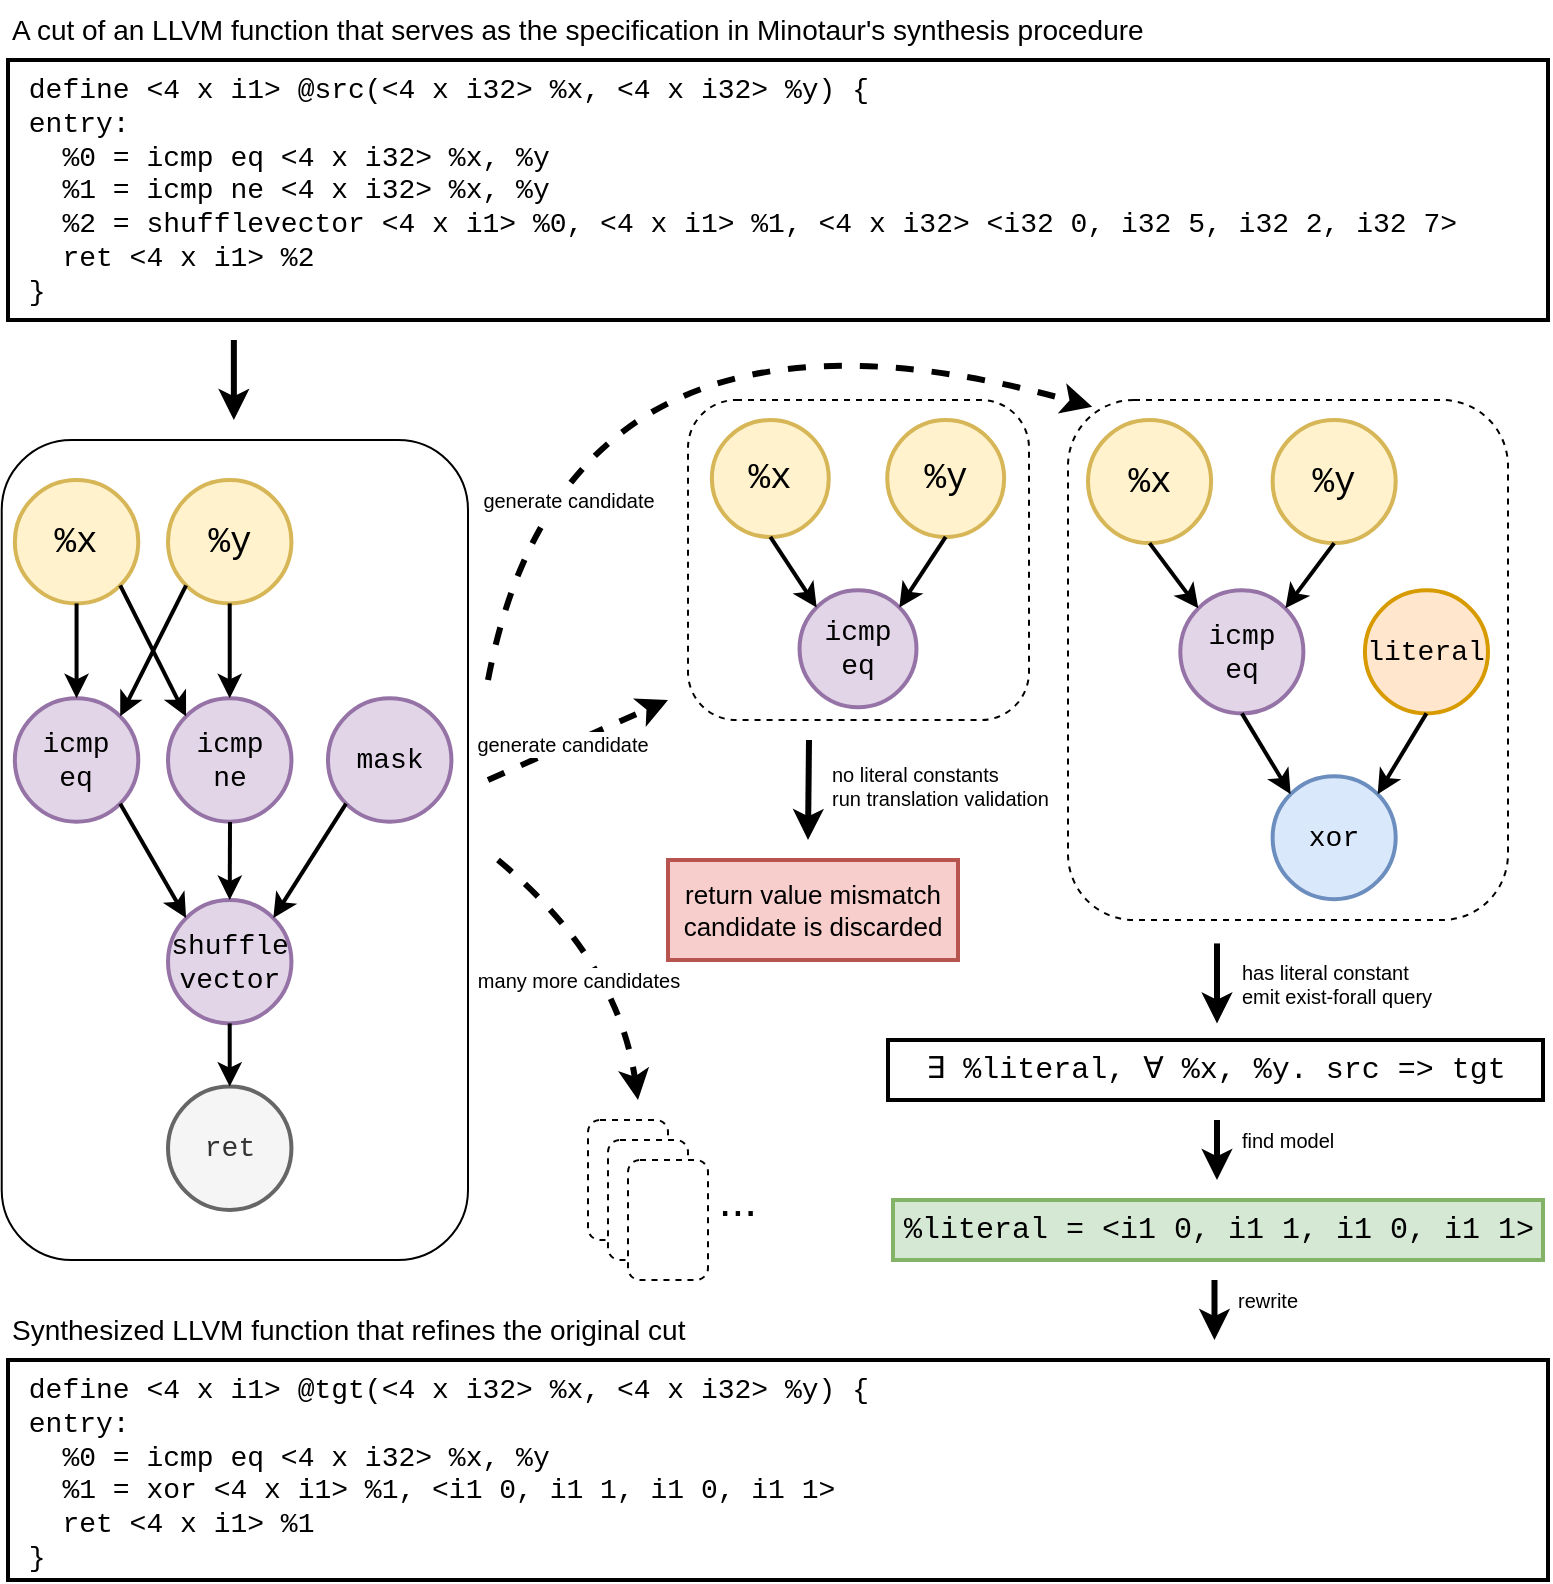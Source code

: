 <mxfile version="22.1.2" type="device">
  <diagram name="Page-1" id="1VRC2q2bQLJz0AdDCru2">
    <mxGraphModel dx="851" dy="743" grid="1" gridSize="10" guides="1" tooltips="1" connect="1" arrows="1" fold="1" page="1" pageScale="1" pageWidth="850" pageHeight="1100" math="0" shadow="0">
      <root>
        <mxCell id="0" />
        <mxCell id="1" parent="0" />
        <mxCell id="6MzHVBXv33oPtRZ-CpsC-39" value="" style="endArrow=classic;html=1;rounded=0;strokeWidth=3;dashed=1;verticalAlign=bottom;" parent="1" edge="1">
          <mxGeometry relative="1" as="geometry">
            <mxPoint x="280" y="410" as="sourcePoint" />
            <mxPoint x="370" y="370" as="targetPoint" />
          </mxGeometry>
        </mxCell>
        <mxCell id="6MzHVBXv33oPtRZ-CpsC-42" value="&lt;font style=&quot;font-size: 10px;&quot;&gt;generate candidate&lt;/font&gt;" style="edgeLabel;html=1;align=center;verticalAlign=bottom;resizable=0;points=[];rotation=0;" parent="6MzHVBXv33oPtRZ-CpsC-39" vertex="1" connectable="0">
          <mxGeometry y="-1" relative="1" as="geometry">
            <mxPoint x="-8" y="9" as="offset" />
          </mxGeometry>
        </mxCell>
        <mxCell id="clpaJocxuM_yP_q-SSFf-39" value="" style="rounded=1;whiteSpace=wrap;html=1;fillColor=none;" parent="1" vertex="1">
          <mxGeometry x="36.86" y="240" width="233.14" height="410" as="geometry" />
        </mxCell>
        <mxCell id="6MzHVBXv33oPtRZ-CpsC-58" value="" style="endArrow=classic;html=1;rounded=0;strokeWidth=3;" parent="1" edge="1">
          <mxGeometry relative="1" as="geometry">
            <mxPoint x="644.5" y="491.71" as="sourcePoint" />
            <mxPoint x="644.5" y="531.71" as="targetPoint" />
          </mxGeometry>
        </mxCell>
        <mxCell id="6MzHVBXv33oPtRZ-CpsC-60" value="&lt;div style=&quot;font-size: 10px;&quot;&gt;&lt;font style=&quot;font-size: 10px;&quot;&gt;has literal constant&lt;/font&gt;&lt;/div&gt;&lt;font style=&quot;font-size: 10px;&quot;&gt;emit exist-forall query&lt;/font&gt;" style="edgeLabel;html=1;align=left;verticalAlign=middle;resizable=0;points=[];fontSize=10;" parent="6MzHVBXv33oPtRZ-CpsC-58" vertex="1" connectable="0">
          <mxGeometry y="-1" relative="1" as="geometry">
            <mxPoint x="11" as="offset" />
          </mxGeometry>
        </mxCell>
        <mxCell id="6MzHVBXv33oPtRZ-CpsC-61" value="∃ %literal, ∀ %x, %y. src =&gt; tgt" style="text;whiteSpace=wrap;fontFamily=Courier New;fontSize=15;strokeColor=default;rounded=0;verticalAlign=middle;align=center;strokeWidth=2;" parent="1" vertex="1">
          <mxGeometry x="480" y="540" width="327.5" height="30" as="geometry" />
        </mxCell>
        <mxCell id="6MzHVBXv33oPtRZ-CpsC-66" value="" style="endArrow=classic;html=1;rounded=0;strokeWidth=3;" parent="1" edge="1">
          <mxGeometry relative="1" as="geometry">
            <mxPoint x="644.5" y="580" as="sourcePoint" />
            <mxPoint x="644.5" y="610" as="targetPoint" />
          </mxGeometry>
        </mxCell>
        <mxCell id="6MzHVBXv33oPtRZ-CpsC-68" value="&lt;font style=&quot;font-size: 10px;&quot;&gt;find model&lt;/font&gt;" style="edgeLabel;html=1;align=left;verticalAlign=middle;resizable=0;points=[];fontSize=10;" parent="6MzHVBXv33oPtRZ-CpsC-66" vertex="1" connectable="0">
          <mxGeometry y="-1" relative="1" as="geometry">
            <mxPoint x="11" y="-5" as="offset" />
          </mxGeometry>
        </mxCell>
        <mxCell id="6MzHVBXv33oPtRZ-CpsC-69" value="%literal = &lt;i1 0, i1 1, i1 0, i1 1&gt;" style="text;whiteSpace=wrap;fontFamily=Courier New;fontSize=15;strokeColor=#82b366;align=center;verticalAlign=middle;strokeWidth=2;fillColor=#d5e8d4;" parent="1" vertex="1">
          <mxGeometry x="482.5" y="620" width="325" height="30" as="geometry" />
        </mxCell>
        <mxCell id="6MzHVBXv33oPtRZ-CpsC-70" value=" define &lt;4 x i1&gt; @tgt(&lt;4 x i32&gt; %x, &lt;4 x i32&gt; %y) {&#xa; entry:&#xa;   %0 = icmp eq &lt;4 x i32&gt; %x, %y&#xa;   %1 = xor &lt;4 x i1&gt; %1, &lt;i1 0, i1 1, i1 0, i1 1&gt;&#xa;   ret &lt;4 x i1&gt; %1&#xa; }" style="text;whiteSpace=wrap;fontFamily=Courier New;fontSize=14;rounded=0;strokeColor=default;strokeWidth=2;" parent="1" vertex="1">
          <mxGeometry x="40" y="700" width="770" height="110" as="geometry" />
        </mxCell>
        <mxCell id="8LxSKqHP3K_tZCFsTD24-1" value=" define &lt;4 x i1&gt; @src(&lt;4 x i32&gt; %x, &lt;4 x i32&gt; %y) {&#xa; entry:&#xa;   %0 = icmp eq &lt;4 x i32&gt; %x, %y&#xa;   %1 = icmp ne &lt;4 x i32&gt; %x, %y&#xa;   %2 = shufflevector &lt;4 x i1&gt; %0, &lt;4 x i1&gt; %1, &lt;4 x i32&gt; &lt;i32 0, i32 5, i32 2, i32 7&gt;&#xa;   ret &lt;4 x i1&gt; %2&#xa; }" style="text;whiteSpace=wrap;fontFamily=Courier New;fontSize=14;strokeColor=default;spacingLeft=0;perimeterSpacing=0;strokeWidth=2;" parent="1" vertex="1">
          <mxGeometry x="40" y="50" width="770" height="130" as="geometry" />
        </mxCell>
        <mxCell id="8LxSKqHP3K_tZCFsTD24-5" value="rewrite" style="endArrow=classic;html=1;rounded=0;strokeWidth=3;fontSize=10;align=left;" parent="1" edge="1">
          <mxGeometry x="-0.333" y="10" relative="1" as="geometry">
            <mxPoint x="643.25" y="660" as="sourcePoint" />
            <mxPoint x="643.25" y="690" as="targetPoint" />
            <mxPoint as="offset" />
          </mxGeometry>
        </mxCell>
        <mxCell id="8LxSKqHP3K_tZCFsTD24-9" value="" style="endArrow=classic;html=1;rounded=0;strokeWidth=3;" parent="1" edge="1">
          <mxGeometry relative="1" as="geometry">
            <mxPoint x="152.93" y="190" as="sourcePoint" />
            <mxPoint x="152.93" y="230" as="targetPoint" />
          </mxGeometry>
        </mxCell>
        <mxCell id="clpaJocxuM_yP_q-SSFf-2" value="" style="group" parent="1" vertex="1" connectable="0">
          <mxGeometry x="580" y="230" width="210" height="250" as="geometry" />
        </mxCell>
        <mxCell id="clpaJocxuM_yP_q-SSFf-26" value="" style="rounded=1;whiteSpace=wrap;html=1;fillStyle=solid;fillColor=none;dashed=1;" parent="clpaJocxuM_yP_q-SSFf-2" vertex="1">
          <mxGeometry x="-10" y="-10" width="220" height="260" as="geometry" />
        </mxCell>
        <mxCell id="6MzHVBXv33oPtRZ-CpsC-33" value="&lt;font style=&quot;font-size: 18px;&quot;&gt;%x&lt;/font&gt;" style="ellipse;whiteSpace=wrap;html=1;aspect=fixed;fontFamily=Courier New;fontSize=16;strokeWidth=2;fillColor=#fff2cc;strokeColor=#d6b656;" parent="clpaJocxuM_yP_q-SSFf-2" vertex="1">
          <mxGeometry width="61.538" height="61.538" as="geometry" />
        </mxCell>
        <mxCell id="6MzHVBXv33oPtRZ-CpsC-44" value="icmp&lt;div&gt;eq&lt;/div&gt;" style="ellipse;whiteSpace=wrap;html=1;aspect=fixed;fontFamily=Courier New;fontSize=14;strokeWidth=2;fillColor=#e1d5e7;strokeColor=#9673a6;" parent="clpaJocxuM_yP_q-SSFf-2" vertex="1">
          <mxGeometry x="46.154" y="85.161" width="61.538" height="61.538" as="geometry" />
        </mxCell>
        <mxCell id="6MzHVBXv33oPtRZ-CpsC-45" value="xor" style="ellipse;whiteSpace=wrap;html=1;aspect=fixed;fontFamily=Courier New;fontSize=14;strokeWidth=2;fillColor=#dae8fc;strokeColor=#6c8ebf;" parent="clpaJocxuM_yP_q-SSFf-2" vertex="1">
          <mxGeometry x="92.308" y="178.065" width="61.538" height="61.538" as="geometry" />
        </mxCell>
        <mxCell id="6MzHVBXv33oPtRZ-CpsC-46" value="" style="endArrow=classic;html=1;rounded=0;entryX=0;entryY=0;entryDx=0;entryDy=0;strokeWidth=2;exitX=0.5;exitY=1;exitDx=0;exitDy=0;" parent="clpaJocxuM_yP_q-SSFf-2" source="6MzHVBXv33oPtRZ-CpsC-33" target="6MzHVBXv33oPtRZ-CpsC-44" edge="1">
          <mxGeometry width="50" height="50" relative="1" as="geometry">
            <mxPoint x="30.769" y="38.71" as="sourcePoint" />
            <mxPoint x="38.462" y="94.452" as="targetPoint" />
          </mxGeometry>
        </mxCell>
        <mxCell id="6MzHVBXv33oPtRZ-CpsC-49" value="" style="endArrow=classic;html=1;rounded=0;strokeWidth=2;exitX=0.5;exitY=1;exitDx=0;exitDy=0;entryX=0;entryY=0;entryDx=0;entryDy=0;" parent="clpaJocxuM_yP_q-SSFf-2" source="6MzHVBXv33oPtRZ-CpsC-44" target="6MzHVBXv33oPtRZ-CpsC-45" edge="1">
          <mxGeometry width="50" height="50" relative="1" as="geometry">
            <mxPoint x="76.538" y="147.097" as="sourcePoint" />
            <mxPoint x="115.385" y="178.065" as="targetPoint" />
          </mxGeometry>
        </mxCell>
        <mxCell id="6MzHVBXv33oPtRZ-CpsC-54" value="&lt;font style=&quot;font-size: 18px;&quot;&gt;%y&lt;/font&gt;" style="ellipse;whiteSpace=wrap;html=1;aspect=fixed;fontFamily=Courier New;fontSize=14;strokeWidth=2;fillColor=#fff2cc;strokeColor=#d6b656;" parent="clpaJocxuM_yP_q-SSFf-2" vertex="1">
          <mxGeometry x="92.308" width="61.538" height="61.538" as="geometry" />
        </mxCell>
        <mxCell id="6MzHVBXv33oPtRZ-CpsC-55" value="" style="endArrow=classic;html=1;rounded=0;entryX=1;entryY=0;entryDx=0;entryDy=0;strokeWidth=2;exitX=0.5;exitY=1;exitDx=0;exitDy=0;" parent="clpaJocxuM_yP_q-SSFf-2" source="6MzHVBXv33oPtRZ-CpsC-54" target="6MzHVBXv33oPtRZ-CpsC-44" edge="1">
          <mxGeometry width="50" height="50" relative="1" as="geometry">
            <mxPoint x="30.769" y="54.194" as="sourcePoint" />
            <mxPoint x="84.615" y="92.903" as="targetPoint" />
          </mxGeometry>
        </mxCell>
        <mxCell id="6MzHVBXv33oPtRZ-CpsC-56" value="literal" style="ellipse;whiteSpace=wrap;html=1;aspect=fixed;fontFamily=Courier New;fontSize=14;strokeWidth=2;fillColor=#ffe6cc;strokeColor=#d79b00;" parent="clpaJocxuM_yP_q-SSFf-2" vertex="1">
          <mxGeometry x="138.462" y="85.161" width="61.538" height="61.538" as="geometry" />
        </mxCell>
        <mxCell id="6MzHVBXv33oPtRZ-CpsC-57" value="" style="endArrow=classic;html=1;rounded=0;strokeWidth=2;exitX=0.5;exitY=1;exitDx=0;exitDy=0;entryX=1;entryY=0;entryDx=0;entryDy=0;" parent="clpaJocxuM_yP_q-SSFf-2" source="6MzHVBXv33oPtRZ-CpsC-56" target="6MzHVBXv33oPtRZ-CpsC-45" edge="1">
          <mxGeometry width="50" height="50" relative="1" as="geometry">
            <mxPoint x="84.231" y="154.839" as="sourcePoint" />
            <mxPoint x="143.846" y="178.065" as="targetPoint" />
          </mxGeometry>
        </mxCell>
        <mxCell id="clpaJocxuM_yP_q-SSFf-7" value="" style="group;fillColor=none;" parent="1" vertex="1" connectable="0">
          <mxGeometry x="375" y="230" width="255" height="340" as="geometry" />
        </mxCell>
        <mxCell id="clpaJocxuM_yP_q-SSFf-18" value="" style="group;fillColor=none;fillStyle=dots;rounded=0;" parent="clpaJocxuM_yP_q-SSFf-7" vertex="1" connectable="0">
          <mxGeometry x="5" y="-10" width="170.5" height="160" as="geometry" />
        </mxCell>
        <mxCell id="clpaJocxuM_yP_q-SSFf-17" value="" style="rounded=1;whiteSpace=wrap;html=1;fillColor=none;dashed=1;" parent="clpaJocxuM_yP_q-SSFf-18" vertex="1">
          <mxGeometry width="170.5" height="160" as="geometry" />
        </mxCell>
        <mxCell id="clpaJocxuM_yP_q-SSFf-8" value="&lt;font style=&quot;font-size: 18px;&quot;&gt;%x&lt;/font&gt;" style="ellipse;whiteSpace=wrap;html=1;aspect=fixed;fontFamily=Courier New;fontSize=16;strokeWidth=2;fillColor=#fff2cc;strokeColor=#d6b656;" parent="clpaJocxuM_yP_q-SSFf-18" vertex="1">
          <mxGeometry x="11.926" y="10.0" width="58.462" height="58.462" as="geometry" />
        </mxCell>
        <mxCell id="clpaJocxuM_yP_q-SSFf-9" value="icmp eq" style="ellipse;whiteSpace=wrap;html=1;aspect=fixed;fontFamily=Courier New;fontSize=14;strokeWidth=2;fillColor=#e1d5e7;strokeColor=#9673a6;" parent="clpaJocxuM_yP_q-SSFf-18" vertex="1">
          <mxGeometry x="55.772" y="95.16" width="58.462" height="58.462" as="geometry" />
        </mxCell>
        <mxCell id="clpaJocxuM_yP_q-SSFf-11" value="" style="endArrow=classic;html=1;rounded=0;entryX=0;entryY=0;entryDx=0;entryDy=0;strokeWidth=2;exitX=0.5;exitY=1;exitDx=0;exitDy=0;" parent="clpaJocxuM_yP_q-SSFf-18" source="clpaJocxuM_yP_q-SSFf-8" target="clpaJocxuM_yP_q-SSFf-9" edge="1">
          <mxGeometry width="50" height="50" relative="1" as="geometry">
            <mxPoint x="41.157" y="48.709" as="sourcePoint" />
            <mxPoint x="48.464" y="104.45" as="targetPoint" />
          </mxGeometry>
        </mxCell>
        <mxCell id="clpaJocxuM_yP_q-SSFf-13" value="&lt;font style=&quot;font-size: 18px;&quot;&gt;%y&lt;/font&gt;" style="ellipse;whiteSpace=wrap;html=1;aspect=fixed;fontFamily=Courier New;fontSize=14;strokeWidth=2;fillColor=#fff2cc;strokeColor=#d6b656;" parent="clpaJocxuM_yP_q-SSFf-18" vertex="1">
          <mxGeometry x="99.618" y="10.0" width="58.462" height="58.462" as="geometry" />
        </mxCell>
        <mxCell id="clpaJocxuM_yP_q-SSFf-14" value="" style="endArrow=classic;html=1;rounded=0;entryX=1;entryY=0;entryDx=0;entryDy=0;strokeWidth=2;exitX=0.5;exitY=1;exitDx=0;exitDy=0;" parent="clpaJocxuM_yP_q-SSFf-18" source="clpaJocxuM_yP_q-SSFf-13" target="clpaJocxuM_yP_q-SSFf-9" edge="1">
          <mxGeometry width="50" height="50" relative="1" as="geometry">
            <mxPoint x="41.157" y="64.193" as="sourcePoint" />
            <mxPoint x="92.311" y="102.902" as="targetPoint" />
          </mxGeometry>
        </mxCell>
        <mxCell id="clpaJocxuM_yP_q-SSFf-28" value="return value mismatch&#xa;candidate is discarded" style="text;whiteSpace=wrap;fontFamily=Helvetica;fontSize=13;strokeColor=#b85450;rounded=0;verticalAlign=middle;align=center;strokeWidth=2;fillColor=#f8cecc;" parent="clpaJocxuM_yP_q-SSFf-7" vertex="1">
          <mxGeometry x="-5" y="220" width="145" height="50" as="geometry" />
        </mxCell>
        <mxCell id="clpaJocxuM_yP_q-SSFf-21" value="" style="endArrow=classic;html=1;rounded=0;strokeWidth=3;" parent="clpaJocxuM_yP_q-SSFf-7" edge="1">
          <mxGeometry relative="1" as="geometry">
            <mxPoint x="65.5" y="160" as="sourcePoint" />
            <mxPoint x="65" y="210" as="targetPoint" />
          </mxGeometry>
        </mxCell>
        <mxCell id="clpaJocxuM_yP_q-SSFf-22" value="&lt;div style=&quot;font-size: 10px;&quot;&gt;&lt;font style=&quot;font-size: 10px;&quot;&gt;no literal constants&lt;/font&gt;&lt;/div&gt;&lt;div style=&quot;font-size: 10px;&quot;&gt;run translation validation&lt;/div&gt;" style="edgeLabel;html=1;align=left;verticalAlign=middle;resizable=0;points=[];" parent="clpaJocxuM_yP_q-SSFf-21" vertex="1" connectable="0">
          <mxGeometry y="-1" relative="1" as="geometry">
            <mxPoint x="11" y="-2" as="offset" />
          </mxGeometry>
        </mxCell>
        <mxCell id="6MzHVBXv33oPtRZ-CpsC-1" value="icmp&lt;div&gt;eq&lt;/div&gt;" style="ellipse;whiteSpace=wrap;html=1;aspect=fixed;fontFamily=Courier New;fontSize=14;strokeWidth=2;fillColor=#e1d5e7;strokeColor=#9673a6;" parent="1" vertex="1">
          <mxGeometry x="43.43" y="369.14" width="61.714" height="61.714" as="geometry" />
        </mxCell>
        <mxCell id="6MzHVBXv33oPtRZ-CpsC-2" value="icmp&lt;div&gt;ne&lt;/div&gt;" style="ellipse;whiteSpace=wrap;html=1;aspect=fixed;fontFamily=Courier New;fontSize=14;strokeWidth=2;fillColor=#e1d5e7;strokeColor=#9673a6;" parent="1" vertex="1">
          <mxGeometry x="120.002" y="369.14" width="61.714" height="61.714" as="geometry" />
        </mxCell>
        <mxCell id="6MzHVBXv33oPtRZ-CpsC-3" value="&lt;font style=&quot;font-size: 14px;&quot;&gt;shuffle&lt;/font&gt;&lt;div style=&quot;&quot;&gt;&lt;font style=&quot;font-size: 14px;&quot;&gt;vector&lt;/font&gt;&lt;/div&gt;" style="ellipse;whiteSpace=wrap;html=1;aspect=fixed;fontFamily=Courier New;fontSize=14;strokeWidth=2;fillColor=#e1d5e7;strokeColor=#9673a6;" parent="1" vertex="1">
          <mxGeometry x="120.002" y="469.996" width="61.714" height="61.714" as="geometry" />
        </mxCell>
        <mxCell id="6MzHVBXv33oPtRZ-CpsC-8" value="&lt;font style=&quot;font-size: 18px;&quot;&gt;%x&lt;/font&gt;" style="ellipse;whiteSpace=wrap;html=1;aspect=fixed;fontFamily=Courier New;fontSize=16;strokeWidth=2;fillColor=#fff2cc;strokeColor=#d6b656;" parent="1" vertex="1">
          <mxGeometry x="43.43" y="260" width="61.714" height="61.714" as="geometry" />
        </mxCell>
        <mxCell id="6MzHVBXv33oPtRZ-CpsC-11" value="" style="endArrow=classic;html=1;rounded=0;exitX=0.5;exitY=1;exitDx=0;exitDy=0;entryX=0.5;entryY=0;entryDx=0;entryDy=0;strokeWidth=2;" parent="1" source="6MzHVBXv33oPtRZ-CpsC-8" target="6MzHVBXv33oPtRZ-CpsC-1" edge="1">
          <mxGeometry width="50" height="50" relative="1" as="geometry">
            <mxPoint x="298.004" y="637.143" as="sourcePoint" />
            <mxPoint x="336.576" y="598.571" as="targetPoint" />
          </mxGeometry>
        </mxCell>
        <mxCell id="6MzHVBXv33oPtRZ-CpsC-12" value="" style="endArrow=classic;html=1;rounded=0;exitX=1;exitY=1;exitDx=0;exitDy=0;entryX=0;entryY=0;entryDx=0;entryDy=0;strokeWidth=2;" parent="1" source="6MzHVBXv33oPtRZ-CpsC-8" target="6MzHVBXv33oPtRZ-CpsC-2" edge="1">
          <mxGeometry width="50" height="50" relative="1" as="geometry">
            <mxPoint x="122.117" y="373.314" as="sourcePoint" />
            <mxPoint x="92.802" y="413.429" as="targetPoint" />
          </mxGeometry>
        </mxCell>
        <mxCell id="6MzHVBXv33oPtRZ-CpsC-15" value="" style="endArrow=classic;html=1;rounded=0;entryX=0.5;entryY=0;entryDx=0;entryDy=0;strokeWidth=2;" parent="1" target="6MzHVBXv33oPtRZ-CpsC-3" edge="1">
          <mxGeometry width="50" height="50" relative="1" as="geometry">
            <mxPoint x="151" y="431" as="sourcePoint" />
            <mxPoint x="237.832" y="507.543" as="targetPoint" />
          </mxGeometry>
        </mxCell>
        <mxCell id="6MzHVBXv33oPtRZ-CpsC-16" value="" style="endArrow=classic;html=1;rounded=0;exitX=1;exitY=1;exitDx=0;exitDy=0;strokeWidth=2;entryX=0;entryY=0;entryDx=0;entryDy=0;" parent="1" source="6MzHVBXv33oPtRZ-CpsC-1" target="6MzHVBXv33oPtRZ-CpsC-3" edge="1">
          <mxGeometry width="50" height="50" relative="1" as="geometry">
            <mxPoint x="122.117" y="357.886" as="sourcePoint" />
            <mxPoint x="82.002" y="405.714" as="targetPoint" />
          </mxGeometry>
        </mxCell>
        <mxCell id="6MzHVBXv33oPtRZ-CpsC-50" value="&lt;font style=&quot;font-size: 18px;&quot;&gt;%y&lt;/font&gt;" style="ellipse;whiteSpace=wrap;html=1;aspect=fixed;fontFamily=Courier New;fontSize=14;strokeWidth=2;fillColor=#fff2cc;strokeColor=#d6b656;" parent="1" vertex="1">
          <mxGeometry x="120.002" y="260" width="61.714" height="61.714" as="geometry" />
        </mxCell>
        <mxCell id="6MzHVBXv33oPtRZ-CpsC-51" value="" style="endArrow=classic;html=1;rounded=0;exitX=0.5;exitY=1;exitDx=0;exitDy=0;entryX=0.5;entryY=0;entryDx=0;entryDy=0;strokeWidth=2;" parent="1" source="6MzHVBXv33oPtRZ-CpsC-50" target="6MzHVBXv33oPtRZ-CpsC-2" edge="1">
          <mxGeometry width="50" height="50" relative="1" as="geometry">
            <mxPoint x="166.474" y="351.714" as="sourcePoint" />
            <mxPoint x="166.474" y="398" as="targetPoint" />
          </mxGeometry>
        </mxCell>
        <mxCell id="6MzHVBXv33oPtRZ-CpsC-53" value="" style="endArrow=classic;html=1;rounded=0;entryX=1;entryY=0;entryDx=0;entryDy=0;strokeWidth=2;exitX=0;exitY=1;exitDx=0;exitDy=0;" parent="1" source="6MzHVBXv33oPtRZ-CpsC-50" target="6MzHVBXv33oPtRZ-CpsC-1" edge="1">
          <mxGeometry width="50" height="50" relative="1" as="geometry">
            <mxPoint x="197.718" y="351.714" as="sourcePoint" />
            <mxPoint x="205.432" y="405.714" as="targetPoint" />
          </mxGeometry>
        </mxCell>
        <mxCell id="HPUjY_MpLUo8B48Nztpx-1" value="mask" style="ellipse;whiteSpace=wrap;html=1;aspect=fixed;fontFamily=Courier New;fontSize=14;strokeWidth=2;fillColor=#e1d5e7;strokeColor=#9673a6;" parent="1" vertex="1">
          <mxGeometry x="199.995" y="369.14" width="61.714" height="61.714" as="geometry" />
        </mxCell>
        <mxCell id="HPUjY_MpLUo8B48Nztpx-2" value="" style="endArrow=classic;html=1;rounded=0;entryX=1;entryY=0;entryDx=0;entryDy=0;strokeWidth=2;exitX=0;exitY=1;exitDx=0;exitDy=0;" parent="1" source="HPUjY_MpLUo8B48Nztpx-1" target="6MzHVBXv33oPtRZ-CpsC-3" edge="1">
          <mxGeometry width="50" height="50" relative="1" as="geometry">
            <mxPoint x="282.576" y="475.143" as="sourcePoint" />
            <mxPoint x="166.86" y="513.714" as="targetPoint" />
          </mxGeometry>
        </mxCell>
        <mxCell id="clpaJocxuM_yP_q-SSFf-43" value="&lt;font style=&quot;font-size: 10px;&quot;&gt;generate candidate&lt;/font&gt;" style="curved=1;endArrow=classic;html=1;rounded=0;strokeWidth=3;dashed=1;entryX=0.055;entryY=0.013;entryDx=0;entryDy=0;entryPerimeter=0;" parent="1" target="clpaJocxuM_yP_q-SSFf-26" edge="1">
          <mxGeometry x="-0.605" y="-22" width="50" height="50" relative="1" as="geometry">
            <mxPoint x="280" y="360" as="sourcePoint" />
            <mxPoint x="570" y="220" as="targetPoint" />
            <Array as="points">
              <mxPoint x="320" y="150" />
            </Array>
            <mxPoint as="offset" />
          </mxGeometry>
        </mxCell>
        <mxCell id="clpaJocxuM_yP_q-SSFf-48" value="&lt;font style=&quot;font-size: 10px;&quot;&gt;many more candidates&lt;/font&gt;" style="curved=1;endArrow=classic;html=1;rounded=0;strokeWidth=3;dashed=1;" parent="1" edge="1">
          <mxGeometry x="-0.071" y="-20" width="50" height="50" relative="1" as="geometry">
            <mxPoint x="285" y="450" as="sourcePoint" />
            <mxPoint x="355" y="570" as="targetPoint" />
            <Array as="points">
              <mxPoint x="345" y="500" />
            </Array>
            <mxPoint as="offset" />
          </mxGeometry>
        </mxCell>
        <mxCell id="clpaJocxuM_yP_q-SSFf-53" value="" style="group;fillColor=#FFFFFF;" parent="1" vertex="1" connectable="0">
          <mxGeometry x="330" y="580" width="60" height="80" as="geometry" />
        </mxCell>
        <mxCell id="clpaJocxuM_yP_q-SSFf-49" value="" style="rounded=1;whiteSpace=wrap;html=1;fillColor=#FFFFFF;dashed=1;" parent="clpaJocxuM_yP_q-SSFf-53" vertex="1">
          <mxGeometry width="40" height="60" as="geometry" />
        </mxCell>
        <mxCell id="clpaJocxuM_yP_q-SSFf-50" value="" style="rounded=1;whiteSpace=wrap;html=1;fillColor=#FFFFFF;dashed=1;" parent="clpaJocxuM_yP_q-SSFf-53" vertex="1">
          <mxGeometry x="10" y="10" width="40" height="60" as="geometry" />
        </mxCell>
        <mxCell id="clpaJocxuM_yP_q-SSFf-51" value="" style="rounded=1;whiteSpace=wrap;html=1;fillColor=#FFFFFF;dashed=1;" parent="clpaJocxuM_yP_q-SSFf-53" vertex="1">
          <mxGeometry x="20" y="20" width="40" height="60" as="geometry" />
        </mxCell>
        <mxCell id="clpaJocxuM_yP_q-SSFf-54" value="&lt;font style=&quot;font-size: 23px;&quot;&gt;...&lt;/font&gt;" style="text;html=1;align=center;verticalAlign=middle;whiteSpace=wrap;rounded=0;" parent="1" vertex="1">
          <mxGeometry x="375" y="605" width="60" height="30" as="geometry" />
        </mxCell>
        <mxCell id="clpaJocxuM_yP_q-SSFf-57" value="ret" style="ellipse;whiteSpace=wrap;html=1;aspect=fixed;fontFamily=Courier New;fontSize=14;strokeWidth=2;fillColor=#f5f5f5;strokeColor=#666666;fontColor=#333333;" parent="1" vertex="1">
          <mxGeometry x="120.002" y="563.286" width="61.714" height="61.714" as="geometry" />
        </mxCell>
        <mxCell id="clpaJocxuM_yP_q-SSFf-58" value="" style="endArrow=classic;html=1;rounded=0;entryX=0.5;entryY=0;entryDx=0;entryDy=0;strokeWidth=2;exitX=0.5;exitY=1;exitDx=0;exitDy=0;" parent="1" source="6MzHVBXv33oPtRZ-CpsC-3" target="clpaJocxuM_yP_q-SSFf-57" edge="1">
          <mxGeometry width="50" height="50" relative="1" as="geometry">
            <mxPoint x="161" y="441" as="sourcePoint" />
            <mxPoint x="161" y="480" as="targetPoint" />
          </mxGeometry>
        </mxCell>
        <mxCell id="8JumPkLQTMgy9wmEPP-X-2" value="&lt;font style=&quot;font-size: 14px;&quot;&gt;A cut of an LLVM function that serves as the specification in Minotaur&#39;s synthesis procedure&amp;nbsp;&lt;/font&gt;" style="whiteSpace=wrap;html=1;rounded=0;strokeColor=none;strokeWidth=2;align=left;verticalAlign=middle;fontFamily=Helvetica;fontSize=13;fontColor=default;fillColor=none;gradientColor=none;" vertex="1" parent="1">
          <mxGeometry x="40" y="20" width="580" height="30" as="geometry" />
        </mxCell>
        <mxCell id="8JumPkLQTMgy9wmEPP-X-3" value="&lt;font style=&quot;font-size: 14px;&quot;&gt;Synthesized LLVM function that refines the original cut&lt;/font&gt;" style="whiteSpace=wrap;html=1;rounded=0;strokeColor=none;strokeWidth=2;align=left;verticalAlign=middle;fontFamily=Helvetica;fontSize=13;fontColor=default;fillColor=none;gradientColor=none;" vertex="1" parent="1">
          <mxGeometry x="40" y="670" width="580" height="30" as="geometry" />
        </mxCell>
      </root>
    </mxGraphModel>
  </diagram>
</mxfile>

